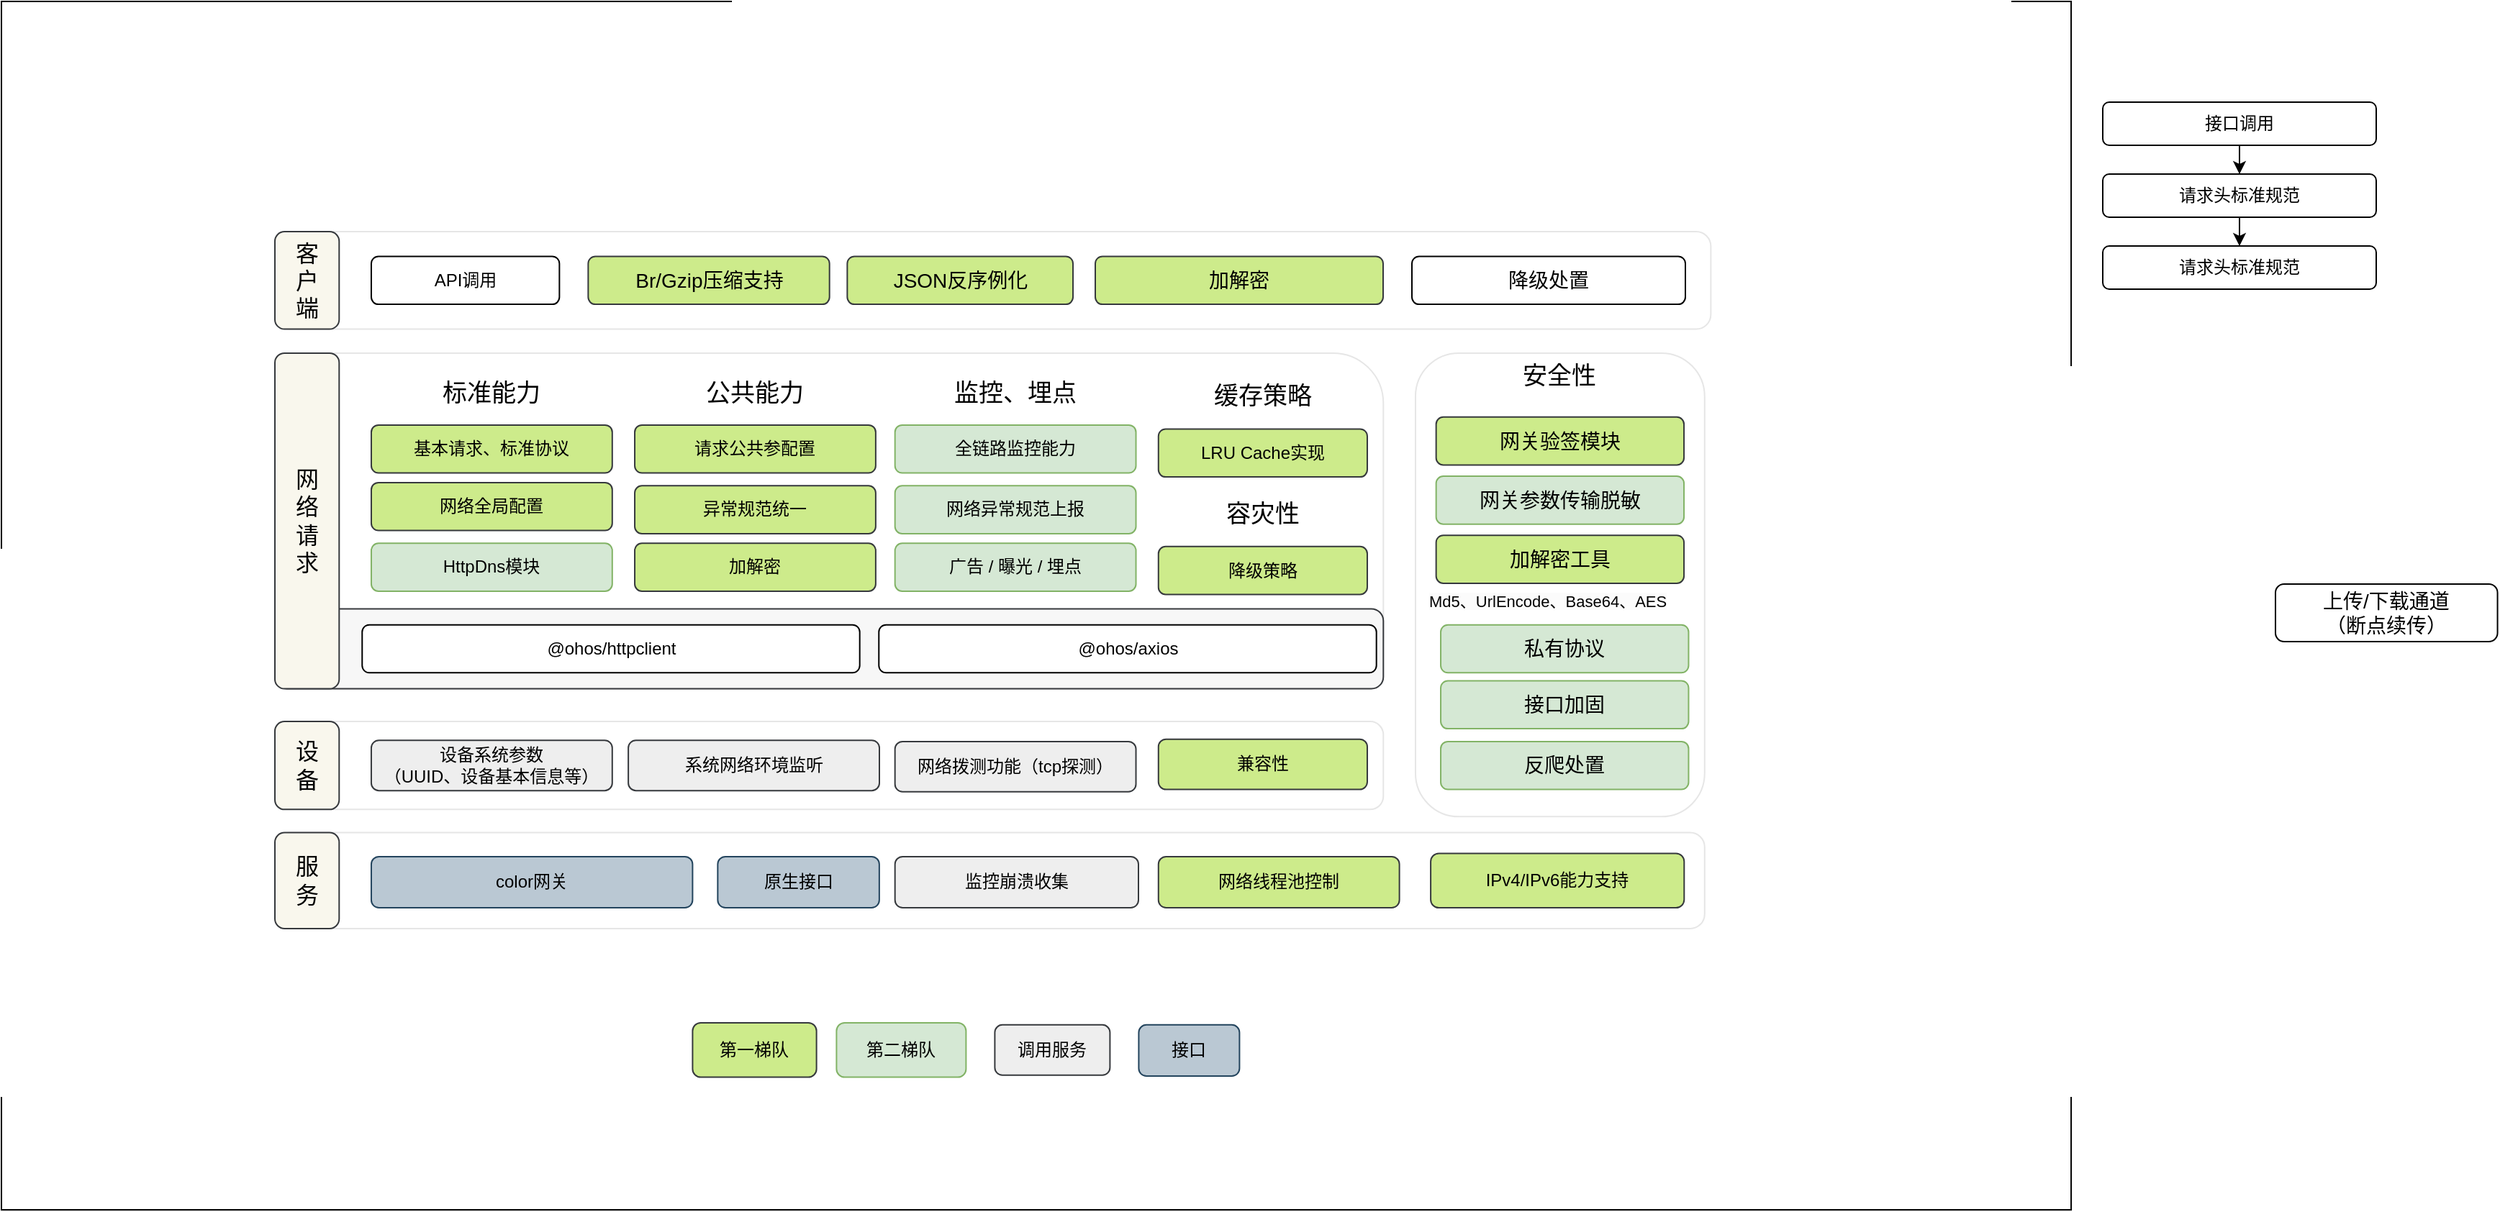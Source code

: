 <mxfile version="22.1.11" type="github">
  <diagram name="第 1 页" id="Gjq8ToB4pKgkKWKwZSHa">
    <mxGraphModel dx="2303" dy="900" grid="1" gridSize="10" guides="1" tooltips="1" connect="1" arrows="1" fold="1" page="1" pageScale="1" pageWidth="827" pageHeight="1169" math="0" shadow="0">
      <root>
        <mxCell id="0" />
        <mxCell id="1" parent="0" />
        <mxCell id="Xx7bTSWL394uWPmBl_L8-23" value="" style="edgeStyle=orthogonalEdgeStyle;rounded=0;orthogonalLoop=1;jettySize=auto;html=1;" edge="1" parent="1" source="Xx7bTSWL394uWPmBl_L8-21" target="Xx7bTSWL394uWPmBl_L8-22">
          <mxGeometry relative="1" as="geometry" />
        </mxCell>
        <mxCell id="Xx7bTSWL394uWPmBl_L8-21" value="接口调用" style="rounded=1;whiteSpace=wrap;html=1;" vertex="1" parent="1">
          <mxGeometry x="1080" y="160" width="190" height="30" as="geometry" />
        </mxCell>
        <mxCell id="Xx7bTSWL394uWPmBl_L8-25" value="" style="edgeStyle=orthogonalEdgeStyle;rounded=0;orthogonalLoop=1;jettySize=auto;html=1;" edge="1" parent="1" source="Xx7bTSWL394uWPmBl_L8-22" target="Xx7bTSWL394uWPmBl_L8-24">
          <mxGeometry relative="1" as="geometry" />
        </mxCell>
        <mxCell id="Xx7bTSWL394uWPmBl_L8-22" value="请求头标准规范" style="rounded=1;whiteSpace=wrap;html=1;" vertex="1" parent="1">
          <mxGeometry x="1080" y="210" width="190" height="30" as="geometry" />
        </mxCell>
        <mxCell id="Xx7bTSWL394uWPmBl_L8-24" value="请求头标准规范" style="rounded=1;whiteSpace=wrap;html=1;" vertex="1" parent="1">
          <mxGeometry x="1080" y="260" width="190" height="30" as="geometry" />
        </mxCell>
        <mxCell id="Xx7bTSWL394uWPmBl_L8-34" value="上传/下载通道 &lt;br&gt;（断点续传）" style="rounded=1;whiteSpace=wrap;html=1;fontSize=14;" vertex="1" parent="1">
          <mxGeometry x="1199.997" y="495" width="154.286" height="40" as="geometry" />
        </mxCell>
        <mxCell id="B4-yQ_Ca6P6K2vOYtcmQ-1" value="" style="rounded=0;whiteSpace=wrap;html=1;" parent="1" vertex="1">
          <mxGeometry x="-380" y="90" width="1438.03" height="840" as="geometry" />
        </mxCell>
        <mxCell id="Xx7bTSWL394uWPmBl_L8-61" value="" style="rounded=1;whiteSpace=wrap;html=1;strokeColor=#E6E6E6;" vertex="1" parent="1">
          <mxGeometry x="-190" y="250" width="997.68" height="67.78" as="geometry" />
        </mxCell>
        <mxCell id="Xx7bTSWL394uWPmBl_L8-60" value="" style="rounded=1;whiteSpace=wrap;html=1;strokeColor=#E6E6E6;" vertex="1" parent="1">
          <mxGeometry x="-189.997" y="667.778" width="993.379" height="66.667" as="geometry" />
        </mxCell>
        <mxCell id="B4-yQ_Ca6P6K2vOYtcmQ-2" value="" style="rounded=1;whiteSpace=wrap;html=1;strokeColor=#E6E6E6;" parent="1" vertex="1">
          <mxGeometry x="-189.997" y="334.444" width="770.148" height="233.333" as="geometry" />
        </mxCell>
        <mxCell id="Xx7bTSWL394uWPmBl_L8-44" value="" style="rounded=1;whiteSpace=wrap;html=1;strokeColor=#36393d;fillColor=#F7F7F7;" vertex="1" parent="1">
          <mxGeometry x="-189.997" y="512.222" width="770.148" height="55.556" as="geometry" />
        </mxCell>
        <mxCell id="Xx7bTSWL394uWPmBl_L8-42" value="" style="group" vertex="1" connectable="0" parent="1">
          <mxGeometry x="-129.367" y="523.333" width="754.164" height="36.111" as="geometry" />
        </mxCell>
        <mxCell id="B4-yQ_Ca6P6K2vOYtcmQ-10" value="&lt;p&gt;&lt;/p&gt;&lt;p&gt;@ohos/httpclient&lt;/p&gt;" style="rounded=1;whiteSpace=wrap;html=1;" parent="Xx7bTSWL394uWPmBl_L8-42" vertex="1">
          <mxGeometry width="345.707" height="33.333" as="geometry" />
        </mxCell>
        <mxCell id="B4-yQ_Ca6P6K2vOYtcmQ-9" value="&lt;p&gt;@ohos/axios&lt;/p&gt;" style="rounded=1;whiteSpace=wrap;html=1;" parent="Xx7bTSWL394uWPmBl_L8-42" vertex="1">
          <mxGeometry x="359.004" width="345.707" height="33.333" as="geometry" />
        </mxCell>
        <mxCell id="Xx7bTSWL394uWPmBl_L8-49" value="公共能力" style="rounded=1;whiteSpace=wrap;html=1;horizontal=1;verticalAlign=top;fontSize=17;strokeColor=none;" vertex="1" parent="1">
          <mxGeometry x="60.022" y="345.556" width="167.423" height="155.556" as="geometry" />
        </mxCell>
        <mxCell id="Xx7bTSWL394uWPmBl_L8-48" value="标准能力" style="rounded=1;whiteSpace=wrap;html=1;horizontal=1;verticalAlign=top;fontSize=17;strokeColor=none;" vertex="1" parent="1">
          <mxGeometry x="-123.027" y="345.556" width="167.423" height="155.556" as="geometry" />
        </mxCell>
        <mxCell id="B4-yQ_Ca6P6K2vOYtcmQ-5" value="color网关" style="rounded=1;whiteSpace=wrap;html=1;fillColor=#bac8d3;strokeColor=#23445d;" parent="1" vertex="1">
          <mxGeometry x="-123.03" y="684.44" width="223.23" height="35.56" as="geometry" />
        </mxCell>
        <mxCell id="Xx7bTSWL394uWPmBl_L8-12" value="网络请求" style="rounded=1;whiteSpace=wrap;html=1;horizontal=1;verticalAlign=middle;fontSize=16;fillColor=#f9f7ed;strokeColor=#36393d;spacingLeft=6;spacingRight=6;" vertex="1" parent="1">
          <mxGeometry x="-189.997" y="334.444" width="44.646" height="233.333" as="geometry" />
        </mxCell>
        <mxCell id="Xx7bTSWL394uWPmBl_L8-15" value="服务" style="rounded=1;whiteSpace=wrap;html=1;horizontal=1;verticalAlign=middle;fontSize=16;fillColor=#f9f7ed;strokeColor=#36393d;spacingLeft=6;spacingRight=6;" vertex="1" parent="1">
          <mxGeometry x="-189.997" y="667.778" width="44.646" height="66.667" as="geometry" />
        </mxCell>
        <mxCell id="Xx7bTSWL394uWPmBl_L8-17" value="原生接口" style="rounded=1;whiteSpace=wrap;html=1;fillColor=#bac8d3;strokeColor=#23445d;" vertex="1" parent="1">
          <mxGeometry x="117.68" y="684.44" width="112.25" height="35.56" as="geometry" />
        </mxCell>
        <mxCell id="Xx7bTSWL394uWPmBl_L8-18" value="客户端" style="rounded=1;whiteSpace=wrap;html=1;horizontal=1;verticalAlign=middle;fontSize=16;fillColor=#f9f7ed;strokeColor=#36393d;spacingLeft=6;spacingRight=6;" vertex="1" parent="1">
          <mxGeometry x="-190" y="250" width="44.65" height="67.77" as="geometry" />
        </mxCell>
        <mxCell id="Xx7bTSWL394uWPmBl_L8-20" value="API调用" style="rounded=1;whiteSpace=wrap;html=1;" vertex="1" parent="1">
          <mxGeometry x="-123.03" y="267.22" width="130.71" height="33.33" as="geometry" />
        </mxCell>
        <mxCell id="Xx7bTSWL394uWPmBl_L8-31" value="Br/Gzip压缩支持" style="rounded=1;whiteSpace=wrap;html=1;fontSize=14;fillColor=#cdeb8b;strokeColor=#36393d;" vertex="1" parent="1">
          <mxGeometry x="27.68" y="267.22" width="167.66" height="33.33" as="geometry" />
        </mxCell>
        <mxCell id="Xx7bTSWL394uWPmBl_L8-32" value="JSON反序例化" style="rounded=1;whiteSpace=wrap;html=1;fontSize=14;fillColor=#cdeb8b;strokeColor=#36393d;" vertex="1" parent="1">
          <mxGeometry x="207.68" y="267.23" width="156.84" height="33.33" as="geometry" />
        </mxCell>
        <mxCell id="Xx7bTSWL394uWPmBl_L8-28" value="安全性" style="rounded=1;whiteSpace=wrap;html=1;horizontal=1;verticalAlign=top;fontSize=17;spacingLeft=6;spacingRight=6;strokeColor=#E6E6E6;" vertex="1" parent="1">
          <mxGeometry x="602.474" y="334.444" width="200.908" height="322.222" as="geometry" />
        </mxCell>
        <mxCell id="Xx7bTSWL394uWPmBl_L8-26" value="网关验签模块" style="rounded=1;whiteSpace=wrap;html=1;fontSize=14;fillColor=#cdeb8b;strokeColor=#36393d;" vertex="1" parent="1">
          <mxGeometry x="616.825" y="378.889" width="172.207" height="33.333" as="geometry" />
        </mxCell>
        <mxCell id="Xx7bTSWL394uWPmBl_L8-30" value="网关参数传输脱敏" style="rounded=1;whiteSpace=wrap;html=1;fontSize=14;fillColor=#d5e8d4;strokeColor=#82b366;" vertex="1" parent="1">
          <mxGeometry x="616.825" y="420" width="172.207" height="33.333" as="geometry" />
        </mxCell>
        <mxCell id="Xx7bTSWL394uWPmBl_L8-35" value="加解密工具" style="rounded=1;whiteSpace=wrap;html=1;fontSize=14;fillColor=#cdeb8b;strokeColor=#36393d;" vertex="1" parent="1">
          <mxGeometry x="616.825" y="461.111" width="172.207" height="33.333" as="geometry" />
        </mxCell>
        <mxCell id="Xx7bTSWL394uWPmBl_L8-37" value="&lt;span style=&quot;color: rgb(0, 0, 0); font-family: Helvetica; font-size: 11px; font-style: normal; font-variant-ligatures: normal; font-variant-caps: normal; font-weight: 400; letter-spacing: normal; orphans: 2; text-align: center; text-indent: 0px; text-transform: none; widows: 2; word-spacing: 0px; -webkit-text-stroke-width: 0px; background-color: rgb(251, 251, 251); text-decoration-thickness: initial; text-decoration-style: initial; text-decoration-color: initial; float: none; display: inline !important;&quot;&gt;Md5、UrlEncode、Base64、AES&lt;/span&gt;" style="text;whiteSpace=wrap;html=1;fontSize=11;" vertex="1" parent="1">
          <mxGeometry x="610.287" y="494.444" width="234.393" height="44.444" as="geometry" />
        </mxCell>
        <mxCell id="Xx7bTSWL394uWPmBl_L8-39" value="网络线程池控制" style="rounded=1;whiteSpace=wrap;html=1;fillColor=#cdeb8b;strokeColor=#36393d;" vertex="1" parent="1">
          <mxGeometry x="423.89" y="684.44" width="167.42" height="35.56" as="geometry" />
        </mxCell>
        <mxCell id="Xx7bTSWL394uWPmBl_L8-45" value="私有协议" style="rounded=1;whiteSpace=wrap;html=1;fontSize=14;fillColor=#d5e8d4;strokeColor=#82b366;" vertex="1" parent="1">
          <mxGeometry x="620.02" y="523.333" width="172.212" height="33.333" as="geometry" />
        </mxCell>
        <mxCell id="Xx7bTSWL394uWPmBl_L8-53" value="加解密" style="rounded=1;whiteSpace=wrap;html=1;fontSize=14;fillColor=#cdeb8b;strokeColor=#36393d;" vertex="1" parent="1">
          <mxGeometry x="380" y="267.23" width="200" height="33.33" as="geometry" />
        </mxCell>
        <mxCell id="Xx7bTSWL394uWPmBl_L8-54" value="接口加固" style="rounded=1;whiteSpace=wrap;html=1;fontSize=14;fillColor=#d5e8d4;strokeColor=#82b366;" vertex="1" parent="1">
          <mxGeometry x="620.02" y="562.222" width="172.212" height="33.333" as="geometry" />
        </mxCell>
        <mxCell id="Xx7bTSWL394uWPmBl_L8-50" value="监控、埋点" style="rounded=1;whiteSpace=wrap;html=1;horizontal=1;verticalAlign=top;fontSize=17;strokeColor=none;" vertex="1" parent="1">
          <mxGeometry x="240.839" y="345.556" width="167.423" height="155.556" as="geometry" />
        </mxCell>
        <mxCell id="Xx7bTSWL394uWPmBl_L8-63" value="容灾性" style="rounded=1;whiteSpace=wrap;html=1;horizontal=1;verticalAlign=top;fontSize=17;strokeColor=none;" vertex="1" parent="1">
          <mxGeometry x="423.89" y="430" width="145.1" height="80" as="geometry" />
        </mxCell>
        <mxCell id="Xx7bTSWL394uWPmBl_L8-64" value="降级策略" style="rounded=1;whiteSpace=wrap;html=1;fillColor=#cdeb8b;strokeColor=#36393d;" vertex="1" parent="1">
          <mxGeometry x="423.889" y="468.88" width="145.1" height="33.333" as="geometry" />
        </mxCell>
        <mxCell id="Xx7bTSWL394uWPmBl_L8-66" value="反爬处置" style="rounded=1;whiteSpace=wrap;html=1;fontSize=14;fillColor=#d5e8d4;strokeColor=#82b366;" vertex="1" parent="1">
          <mxGeometry x="620.02" y="604.444" width="172.212" height="33.333" as="geometry" />
        </mxCell>
        <mxCell id="Xx7bTSWL394uWPmBl_L8-67" value="" style="group" vertex="1" connectable="0" parent="1">
          <mxGeometry x="60.022" y="387.778" width="167.423" height="107.778" as="geometry" />
        </mxCell>
        <mxCell id="B4-yQ_Ca6P6K2vOYtcmQ-6" value="请求公共参配置" style="rounded=1;whiteSpace=wrap;html=1;fillColor=#cdeb8b;strokeColor=#36393d;" parent="Xx7bTSWL394uWPmBl_L8-67" vertex="1">
          <mxGeometry y="-3.333" width="167.423" height="33.333" as="geometry" />
        </mxCell>
        <mxCell id="Xx7bTSWL394uWPmBl_L8-5" value="异常规范统一" style="rounded=1;whiteSpace=wrap;html=1;fillColor=#cdeb8b;strokeColor=#36393d;" vertex="1" parent="Xx7bTSWL394uWPmBl_L8-67">
          <mxGeometry y="38.889" width="167.423" height="33.333" as="geometry" />
        </mxCell>
        <mxCell id="Xx7bTSWL394uWPmBl_L8-62" value="加解密" style="rounded=1;whiteSpace=wrap;html=1;fontSize=12;fillColor=#cdeb8b;strokeColor=#36393d;" vertex="1" parent="Xx7bTSWL394uWPmBl_L8-67">
          <mxGeometry y="78.889" width="167.423" height="33.333" as="geometry" />
        </mxCell>
        <mxCell id="Xx7bTSWL394uWPmBl_L8-68" value="" style="group" vertex="1" connectable="0" parent="1">
          <mxGeometry x="-123.027" y="384.444" width="167.423" height="108.889" as="geometry" />
        </mxCell>
        <mxCell id="B4-yQ_Ca6P6K2vOYtcmQ-8" value="基本请求、标准协议" style="rounded=1;whiteSpace=wrap;html=1;fillColor=#cdeb8b;strokeColor=#36393d;" parent="Xx7bTSWL394uWPmBl_L8-68" vertex="1">
          <mxGeometry width="167.423" height="33.333" as="geometry" />
        </mxCell>
        <mxCell id="Xx7bTSWL394uWPmBl_L8-3" value="网络全局配置" style="rounded=1;whiteSpace=wrap;html=1;fillColor=#cdeb8b;strokeColor=#36393d;" vertex="1" parent="Xx7bTSWL394uWPmBl_L8-68">
          <mxGeometry y="40.0" width="167.423" height="33.333" as="geometry" />
        </mxCell>
        <mxCell id="Xx7bTSWL394uWPmBl_L8-40" value="HttpDns模块" style="rounded=1;whiteSpace=wrap;html=1;fillColor=#d5e8d4;strokeColor=#82b366;" vertex="1" parent="Xx7bTSWL394uWPmBl_L8-68">
          <mxGeometry y="82.222" width="167.423" height="33.333" as="geometry" />
        </mxCell>
        <mxCell id="Xx7bTSWL394uWPmBl_L8-69" value="" style="group" vertex="1" connectable="0" parent="1">
          <mxGeometry x="240.839" y="384.444" width="167.423" height="107.778" as="geometry" />
        </mxCell>
        <mxCell id="Xx7bTSWL394uWPmBl_L8-38" value="广告 / 曝光 / 埋点" style="rounded=1;whiteSpace=wrap;html=1;fillColor=#d5e8d4;strokeColor=#82b366;" vertex="1" parent="Xx7bTSWL394uWPmBl_L8-69">
          <mxGeometry y="82.222" width="167.423" height="33.333" as="geometry" />
        </mxCell>
        <mxCell id="Xx7bTSWL394uWPmBl_L8-56" value="全链路监控能力" style="rounded=1;whiteSpace=wrap;html=1;fillColor=#d5e8d4;strokeColor=#82b366;" vertex="1" parent="Xx7bTSWL394uWPmBl_L8-69">
          <mxGeometry width="167.423" height="33.333" as="geometry" />
        </mxCell>
        <mxCell id="Xx7bTSWL394uWPmBl_L8-57" value="网络异常规范上报" style="rounded=1;whiteSpace=wrap;html=1;fillColor=#d5e8d4;strokeColor=#82b366;" vertex="1" parent="Xx7bTSWL394uWPmBl_L8-69">
          <mxGeometry y="42.222" width="167.423" height="33.333" as="geometry" />
        </mxCell>
        <mxCell id="Xx7bTSWL394uWPmBl_L8-14" value="" style="rounded=1;whiteSpace=wrap;html=1;strokeColor=#E6E6E6;" vertex="1" parent="1">
          <mxGeometry x="-167.677" y="590.56" width="747.827" height="61.11" as="geometry" />
        </mxCell>
        <mxCell id="B4-yQ_Ca6P6K2vOYtcmQ-4" value="系统网络环境监听" style="rounded=1;whiteSpace=wrap;html=1;fillColor=#eeeeee;strokeColor=#36393d;" parent="1" vertex="1">
          <mxGeometry x="55.56" y="603.65" width="174.44" height="34.92" as="geometry" />
        </mxCell>
        <mxCell id="Xx7bTSWL394uWPmBl_L8-10" value="设备系统参数&lt;br&gt;（UUID、设备基本信息等）" style="rounded=1;whiteSpace=wrap;html=1;fillColor=#eeeeee;strokeColor=#36393d;" vertex="1" parent="1">
          <mxGeometry x="-123.03" y="603.655" width="167.424" height="34.92" as="geometry" />
        </mxCell>
        <mxCell id="Xx7bTSWL394uWPmBl_L8-13" value="设备&lt;br&gt;" style="rounded=1;whiteSpace=wrap;html=1;horizontal=1;verticalAlign=middle;fontSize=16;fillColor=#f9f7ed;strokeColor=#36393d;spacingLeft=6;spacingRight=6;" vertex="1" parent="1">
          <mxGeometry x="-190" y="590.56" width="44.646" height="61.11" as="geometry" />
        </mxCell>
        <mxCell id="Xx7bTSWL394uWPmBl_L8-65" value="兼容性" style="rounded=1;whiteSpace=wrap;html=1;fillColor=#cdeb8b;strokeColor=#36393d;" vertex="1" parent="1">
          <mxGeometry x="423.888" y="602.855" width="145.101" height="34.92" as="geometry" />
        </mxCell>
        <mxCell id="Xx7bTSWL394uWPmBl_L8-72" value="降级处置" style="rounded=1;whiteSpace=wrap;html=1;fontSize=14;" vertex="1" parent="1">
          <mxGeometry x="600" y="267.23" width="190" height="33.33" as="geometry" />
        </mxCell>
        <mxCell id="Xx7bTSWL394uWPmBl_L8-74" value="缓存策略" style="rounded=1;whiteSpace=wrap;html=1;horizontal=1;verticalAlign=top;fontSize=17;strokeColor=none;" vertex="1" parent="1">
          <mxGeometry x="423.89" y="348.34" width="145.1" height="81.66" as="geometry" />
        </mxCell>
        <mxCell id="Xx7bTSWL394uWPmBl_L8-75" value="LRU Cache实现" style="rounded=1;whiteSpace=wrap;html=1;fillColor=#cdeb8b;strokeColor=#36393d;" vertex="1" parent="1">
          <mxGeometry x="423.889" y="387.22" width="145.1" height="33.333" as="geometry" />
        </mxCell>
        <mxCell id="Xx7bTSWL394uWPmBl_L8-76" value="IPv4/IPv6能力支持" style="rounded=1;whiteSpace=wrap;html=1;fillColor=#cdeb8b;strokeColor=#36393d;" vertex="1" parent="1">
          <mxGeometry x="613.05" y="682.21" width="176.11" height="37.79" as="geometry" />
        </mxCell>
        <mxCell id="Xx7bTSWL394uWPmBl_L8-77" value="网络拨测功能（tcp探测）" style="rounded=1;whiteSpace=wrap;html=1;fillColor=#eeeeee;strokeColor=#36393d;" vertex="1" parent="1">
          <mxGeometry x="240.835" y="604.445" width="167.424" height="34.92" as="geometry" />
        </mxCell>
        <mxCell id="Xx7bTSWL394uWPmBl_L8-78" value="监控崩溃收集" style="rounded=1;whiteSpace=wrap;html=1;fillColor=#eeeeee;strokeColor=#36393d;" vertex="1" parent="1">
          <mxGeometry x="240.84" y="684.44" width="169.16" height="35.56" as="geometry" />
        </mxCell>
        <mxCell id="Xx7bTSWL394uWPmBl_L8-79" value="第一梯队" style="rounded=1;whiteSpace=wrap;html=1;fillColor=#cdeb8b;strokeColor=#36393d;" vertex="1" parent="1">
          <mxGeometry x="100.2" y="800" width="86.11" height="37.79" as="geometry" />
        </mxCell>
        <mxCell id="Xx7bTSWL394uWPmBl_L8-80" value="第二梯队" style="rounded=1;whiteSpace=wrap;html=1;fillColor=#d5e8d4;strokeColor=#82b366;" vertex="1" parent="1">
          <mxGeometry x="200.2" y="800" width="90" height="37.79" as="geometry" />
        </mxCell>
        <mxCell id="Xx7bTSWL394uWPmBl_L8-81" value="调用服务" style="rounded=1;whiteSpace=wrap;html=1;fillColor=#eeeeee;strokeColor=#36393d;" vertex="1" parent="1">
          <mxGeometry x="310.2" y="801.43" width="80" height="34.92" as="geometry" />
        </mxCell>
        <mxCell id="Xx7bTSWL394uWPmBl_L8-82" value="接口" style="rounded=1;whiteSpace=wrap;html=1;fillColor=#bac8d3;strokeColor=#23445d;" vertex="1" parent="1">
          <mxGeometry x="410.2" y="801.43" width="70" height="35.56" as="geometry" />
        </mxCell>
      </root>
    </mxGraphModel>
  </diagram>
</mxfile>
